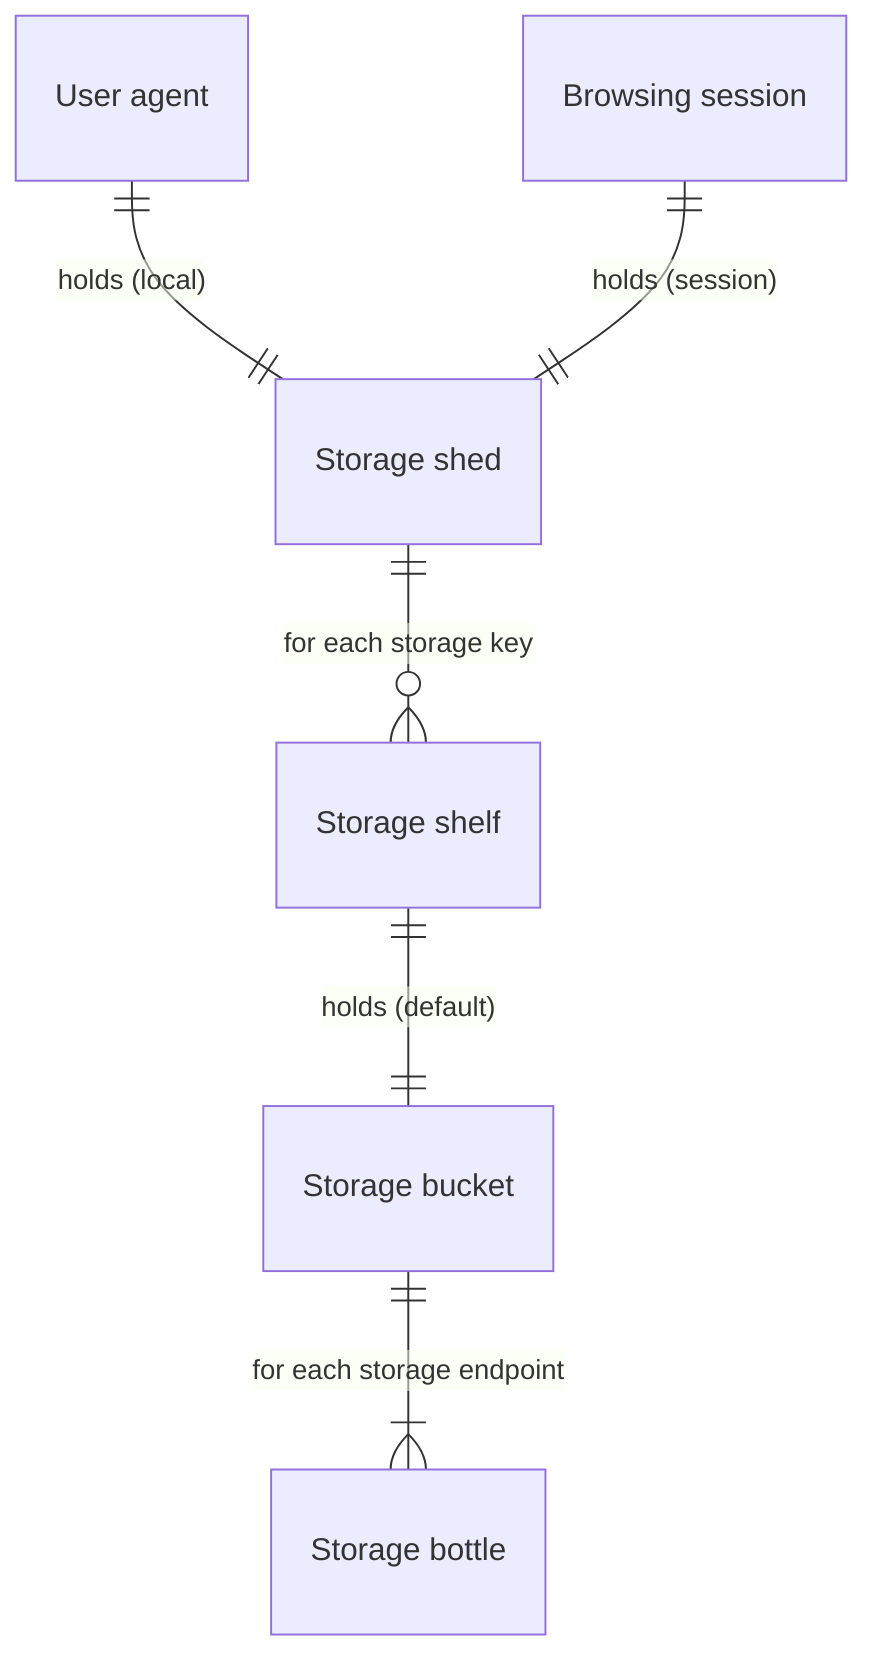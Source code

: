erDiagram

%% This is the source file for `model-diagram.svg`.
%% Build command: `npm i && npm run build-diagram`

"User agent" ||--|| "Storage shed" : "holds (local)"
"Browsing session" ||--|| "Storage shed" : "holds (session)"
"Storage shed" ||--o{ "Storage shelf" : "for each storage key"
"Storage shelf" ||--|| "Storage bucket" : "holds (default)"
"Storage bucket" ||--|{ "Storage bottle" : "for each storage endpoint"